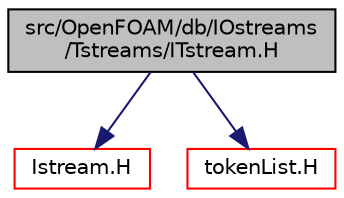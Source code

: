 digraph "src/OpenFOAM/db/IOstreams/Tstreams/ITstream.H"
{
  bgcolor="transparent";
  edge [fontname="Helvetica",fontsize="10",labelfontname="Helvetica",labelfontsize="10"];
  node [fontname="Helvetica",fontsize="10",shape=record];
  Node1 [label="src/OpenFOAM/db/IOstreams\l/Tstreams/ITstream.H",height=0.2,width=0.4,color="black", fillcolor="grey75", style="filled", fontcolor="black"];
  Node1 -> Node2 [color="midnightblue",fontsize="10",style="solid",fontname="Helvetica"];
  Node2 [label="Istream.H",height=0.2,width=0.4,color="red",URL="$a08093.html"];
  Node1 -> Node3 [color="midnightblue",fontsize="10",style="solid",fontname="Helvetica"];
  Node3 [label="tokenList.H",height=0.2,width=0.4,color="red",URL="$a08139.html"];
}
